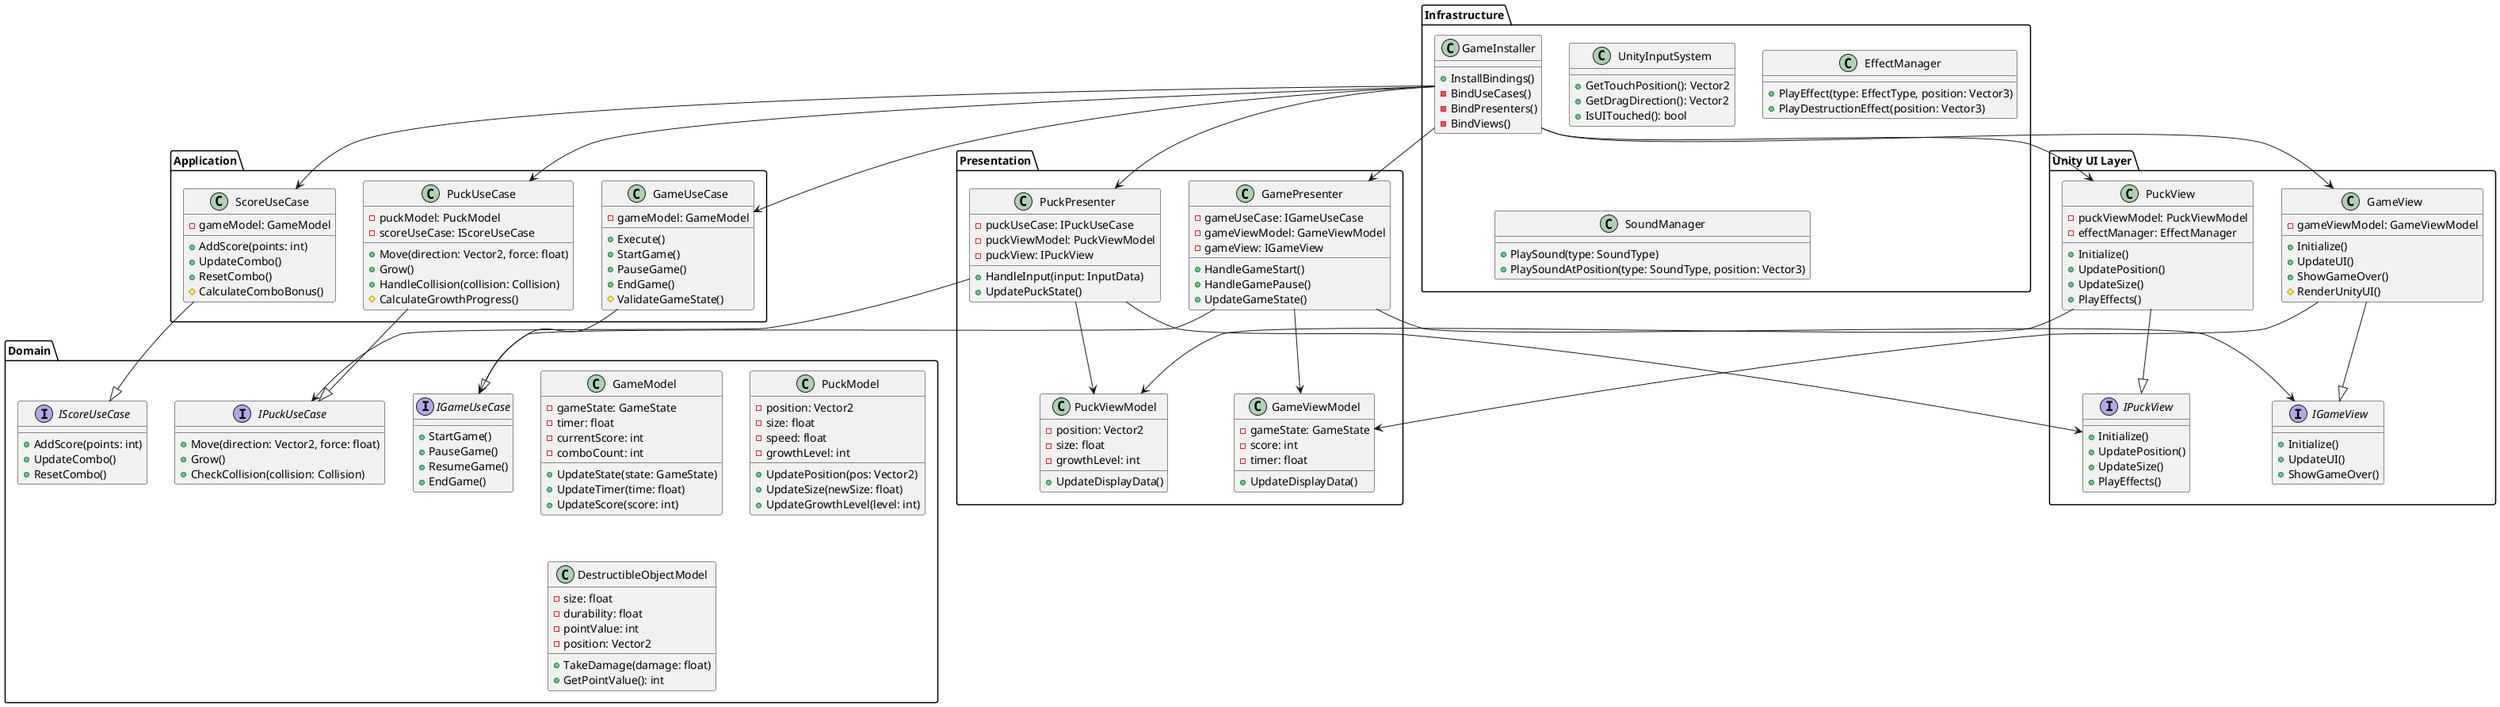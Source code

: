 @startuml

' Core Layer (Domain)
package "Domain" {
    interface "IGameUseCase" {
        + StartGame()
        + PauseGame()
        + ResumeGame()
        + EndGame()
    }

    interface "IPuckUseCase" {
        + Move(direction: Vector2, force: float)
        + Grow()
        + CheckCollision(collision: Collision)
    }

    interface "IScoreUseCase" {
        + AddScore(points: int)
        + UpdateCombo()
        + ResetCombo()
    }

    class "GameModel" {
        - gameState: GameState
        - timer: float
        - currentScore: int
        - comboCount: int
        + UpdateState(state: GameState)
        + UpdateTimer(time: float)
        + UpdateScore(score: int)
    }

    class "PuckModel" {
        - position: Vector2
        - size: float
        - speed: float
        - growthLevel: int
        + UpdatePosition(pos: Vector2)
        + UpdateSize(newSize: float)
        + UpdateGrowthLevel(level: int)
    }

    class "DestructibleObjectModel" {
        - size: float
        - durability: float
        - pointValue: int
        - position: Vector2
        + TakeDamage(damage: float)
        + GetPointValue(): int
    }
}

' Application Layer
package "Application" {
    class "GameUseCase" {
        - gameModel: GameModel
        + Execute()
        + StartGame()
        + PauseGame()
        + EndGame()
        # ValidateGameState()
    }

    class "PuckUseCase" {
        - puckModel: PuckModel
        - scoreUseCase: IScoreUseCase
        + Move(direction: Vector2, force: float)
        + Grow()
        + HandleCollision(collision: Collision)
        # CalculateGrowthProgress()
    }

    class "ScoreUseCase" {
        - gameModel: GameModel
        + AddScore(points: int)
        + UpdateCombo()
        + ResetCombo()
        # CalculateComboBonus()
    }
}

' Presentation Layer
package "Presentation" {
    class "GamePresenter" {
        - gameUseCase: IGameUseCase
        - gameViewModel: GameViewModel
        - gameView: IGameView
        + HandleGameStart()
        + HandleGamePause()
        + UpdateGameState()
    }

    class "PuckPresenter" {
        - puckUseCase: IPuckUseCase
        - puckViewModel: PuckViewModel
        - puckView: IPuckView
        + HandleInput(input: InputData)
        + UpdatePuckState()
    }

    class "GameViewModel" {
        - gameState: GameState
        - score: int
        - timer: float
        + UpdateDisplayData()
    }

    class "PuckViewModel" {
        - position: Vector2
        - size: float
        - growthLevel: int
        + UpdateDisplayData()
    }
}

' UI Layer
package "Unity UI Layer" {
    interface "IGameView" {
        + Initialize()
        + UpdateUI()
        + ShowGameOver()
    }

    interface "IPuckView" {
        + Initialize()
        + UpdatePosition()
        + UpdateSize()
        + PlayEffects()
    }

    class "GameView" {
        - gameViewModel: GameViewModel
        + Initialize()
        + UpdateUI()
        + ShowGameOver()
        # RenderUnityUI()
    }

    class "PuckView" {
        - puckViewModel: PuckViewModel
        - effectManager: EffectManager
        + Initialize()
        + UpdatePosition()
        + UpdateSize()
        + PlayEffects()
    }
}

' Infrastructure Layer
package "Infrastructure" {
    class "GameInstaller" {
        + InstallBindings()
        - BindUseCases()
        - BindPresenters()
        - BindViews()
    }

    class "UnityInputSystem" {
        + GetTouchPosition(): Vector2
        + GetDragDirection(): Vector2
        + IsUITouched(): bool
    }

    class "EffectManager" {
        + PlayEffect(type: EffectType, position: Vector3)
        + PlayDestructionEffect(position: Vector3)
    }

    class "SoundManager" {
        + PlaySound(type: SoundType)
        + PlaySoundAtPosition(type: SoundType, position: Vector3)
    }
}

' Dependencies
GameUseCase --|> IGameUseCase
PuckUseCase --|> IPuckUseCase
ScoreUseCase --|> IScoreUseCase

GamePresenter --> IGameUseCase
GamePresenter --> GameViewModel
GamePresenter --> IGameView

PuckPresenter --> IPuckUseCase
PuckPresenter --> PuckViewModel
PuckPresenter --> IPuckView

GameView --|> IGameView
PuckView --|> IPuckView

GameView --> GameViewModel
PuckView --> PuckViewModel

GameInstaller --> GameUseCase
GameInstaller --> PuckUseCase
GameInstaller --> ScoreUseCase
GameInstaller --> GamePresenter
GameInstaller --> PuckPresenter
GameInstaller --> GameView
GameInstaller --> PuckView

@enduml